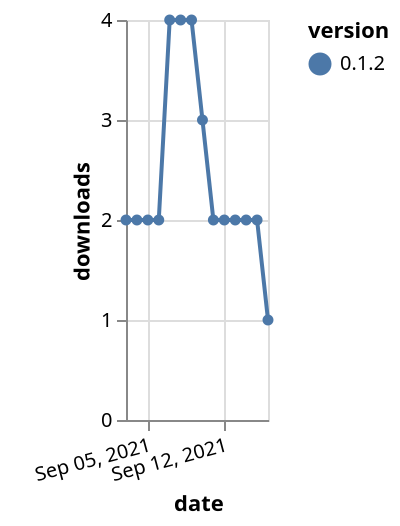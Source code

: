 {"$schema": "https://vega.github.io/schema/vega-lite/v5.json", "description": "A simple bar chart with embedded data.", "data": {"values": [{"date": "2021-09-03", "total": 2567, "delta": 2, "version": "0.1.2"}, {"date": "2021-09-04", "total": 2569, "delta": 2, "version": "0.1.2"}, {"date": "2021-09-05", "total": 2571, "delta": 2, "version": "0.1.2"}, {"date": "2021-09-06", "total": 2573, "delta": 2, "version": "0.1.2"}, {"date": "2021-09-07", "total": 2577, "delta": 4, "version": "0.1.2"}, {"date": "2021-09-08", "total": 2581, "delta": 4, "version": "0.1.2"}, {"date": "2021-09-09", "total": 2585, "delta": 4, "version": "0.1.2"}, {"date": "2021-09-10", "total": 2588, "delta": 3, "version": "0.1.2"}, {"date": "2021-09-11", "total": 2590, "delta": 2, "version": "0.1.2"}, {"date": "2021-09-12", "total": 2592, "delta": 2, "version": "0.1.2"}, {"date": "2021-09-13", "total": 2594, "delta": 2, "version": "0.1.2"}, {"date": "2021-09-14", "total": 2596, "delta": 2, "version": "0.1.2"}, {"date": "2021-09-15", "total": 2598, "delta": 2, "version": "0.1.2"}, {"date": "2021-09-16", "total": 2599, "delta": 1, "version": "0.1.2"}]}, "width": "container", "mark": {"type": "line", "point": {"filled": true}}, "encoding": {"x": {"field": "date", "type": "temporal", "timeUnit": "yearmonthdate", "title": "date", "axis": {"labelAngle": -15}}, "y": {"field": "delta", "type": "quantitative", "title": "downloads"}, "color": {"field": "version", "type": "nominal"}, "tooltip": {"field": "delta"}}}
